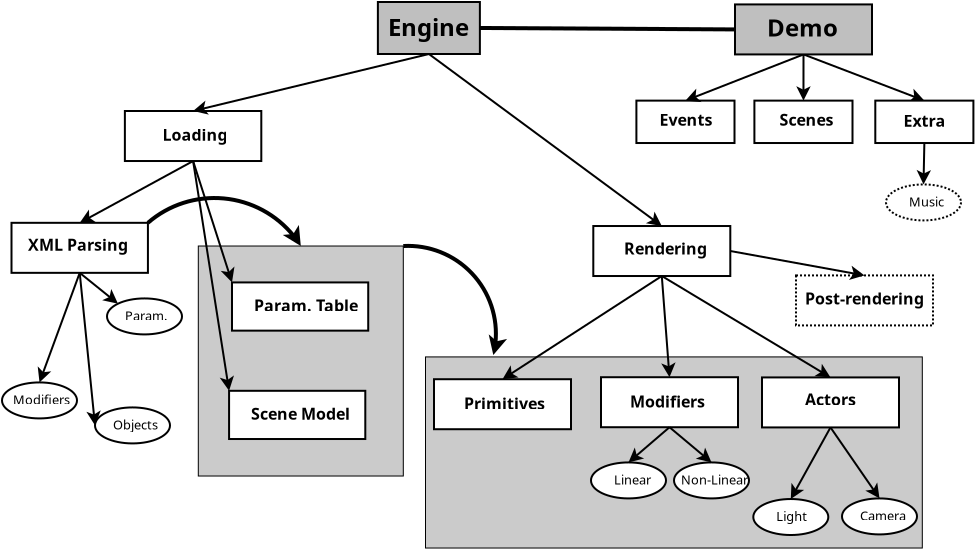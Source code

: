 <?xml version="1.0" encoding="UTF-8"?>
<dia:diagram xmlns:dia="http://www.lysator.liu.se/~alla/dia/">
  <dia:layer name="Background" visible="true">
    <dia:object type="Standard - Box" version="0" id="O0">
      <dia:attribute name="obj_pos">
        <dia:point val="15.331,23.346"/>
      </dia:attribute>
      <dia:attribute name="obj_bb">
        <dia:rectangle val="15.306,23.321;40.196,32.926"/>
      </dia:attribute>
      <dia:attribute name="elem_corner">
        <dia:point val="15.331,23.346"/>
      </dia:attribute>
      <dia:attribute name="elem_width">
        <dia:real val="24.84"/>
      </dia:attribute>
      <dia:attribute name="elem_height">
        <dia:real val="9.555"/>
      </dia:attribute>
      <dia:attribute name="border_width">
        <dia:real val="0.05"/>
      </dia:attribute>
      <dia:attribute name="inner_color">
        <dia:color val="#cbcbcb"/>
      </dia:attribute>
      <dia:attribute name="show_background">
        <dia:boolean val="true"/>
      </dia:attribute>
    </dia:object>
    <dia:object type="Standard - Box" version="0" id="O1">
      <dia:attribute name="obj_pos">
        <dia:point val="3.971,17.801"/>
      </dia:attribute>
      <dia:attribute name="obj_bb">
        <dia:rectangle val="3.946,17.776;14.246,29.326"/>
      </dia:attribute>
      <dia:attribute name="elem_corner">
        <dia:point val="3.971,17.801"/>
      </dia:attribute>
      <dia:attribute name="elem_width">
        <dia:real val="10.25"/>
      </dia:attribute>
      <dia:attribute name="elem_height">
        <dia:real val="11.5"/>
      </dia:attribute>
      <dia:attribute name="border_width">
        <dia:real val="0.05"/>
      </dia:attribute>
      <dia:attribute name="inner_color">
        <dia:color val="#cbcbcb"/>
      </dia:attribute>
      <dia:attribute name="show_background">
        <dia:boolean val="true"/>
      </dia:attribute>
    </dia:object>
    <dia:group>
      <dia:object type="Standard - Box" version="0" id="O2">
        <dia:attribute name="obj_pos">
          <dia:point val="-5.369,16.641"/>
        </dia:attribute>
        <dia:attribute name="obj_bb">
          <dia:rectangle val="-5.419,16.591;1.502,19.192"/>
        </dia:attribute>
        <dia:attribute name="elem_corner">
          <dia:point val="-5.369,16.641"/>
        </dia:attribute>
        <dia:attribute name="elem_width">
          <dia:real val="6.821"/>
        </dia:attribute>
        <dia:attribute name="elem_height">
          <dia:real val="2.501"/>
        </dia:attribute>
        <dia:attribute name="show_background">
          <dia:boolean val="true"/>
        </dia:attribute>
      </dia:object>
      <dia:object type="Standard - Text" version="0" id="O3">
        <dia:attribute name="obj_pos">
          <dia:point val="-4.54,18.04"/>
        </dia:attribute>
        <dia:attribute name="obj_bb">
          <dia:rectangle val="-4.54,17.34;0.61,18.54"/>
        </dia:attribute>
        <dia:attribute name="text">
          <dia:composite type="text">
            <dia:attribute name="string">
              <dia:string>#XML Parsing#</dia:string>
            </dia:attribute>
            <dia:attribute name="font">
              <dia:font family="sans" style="80" name="Helvetica"/>
            </dia:attribute>
            <dia:attribute name="height">
              <dia:real val="1"/>
            </dia:attribute>
            <dia:attribute name="pos">
              <dia:point val="-4.54,18.04"/>
            </dia:attribute>
            <dia:attribute name="color">
              <dia:color val="#000000"/>
            </dia:attribute>
            <dia:attribute name="alignment">
              <dia:enum val="0"/>
            </dia:attribute>
          </dia:composite>
        </dia:attribute>
      </dia:object>
    </dia:group>
    <dia:group>
      <dia:object type="Standard - Box" version="0" id="O4">
        <dia:attribute name="obj_pos">
          <dia:point val="0.3,11.05"/>
        </dia:attribute>
        <dia:attribute name="obj_bb">
          <dia:rectangle val="0.25,11;7.171,13.601"/>
        </dia:attribute>
        <dia:attribute name="elem_corner">
          <dia:point val="0.3,11.05"/>
        </dia:attribute>
        <dia:attribute name="elem_width">
          <dia:real val="6.821"/>
        </dia:attribute>
        <dia:attribute name="elem_height">
          <dia:real val="2.501"/>
        </dia:attribute>
        <dia:attribute name="show_background">
          <dia:boolean val="true"/>
        </dia:attribute>
      </dia:object>
      <dia:object type="Standard - Text" version="0" id="O5">
        <dia:attribute name="obj_pos">
          <dia:point val="2.181,12.541"/>
        </dia:attribute>
        <dia:attribute name="obj_bb">
          <dia:rectangle val="2.181,11.841;5.381,13.041"/>
        </dia:attribute>
        <dia:attribute name="text">
          <dia:composite type="text">
            <dia:attribute name="string">
              <dia:string>#Loading#</dia:string>
            </dia:attribute>
            <dia:attribute name="font">
              <dia:font family="sans" style="80" name="Helvetica"/>
            </dia:attribute>
            <dia:attribute name="height">
              <dia:real val="1"/>
            </dia:attribute>
            <dia:attribute name="pos">
              <dia:point val="2.181,12.541"/>
            </dia:attribute>
            <dia:attribute name="color">
              <dia:color val="#000000"/>
            </dia:attribute>
            <dia:attribute name="alignment">
              <dia:enum val="0"/>
            </dia:attribute>
          </dia:composite>
        </dia:attribute>
      </dia:object>
    </dia:group>
    <dia:group>
      <dia:object type="Standard - Box" version="0" id="O6">
        <dia:attribute name="obj_pos">
          <dia:point val="5.51,25.04"/>
        </dia:attribute>
        <dia:attribute name="obj_bb">
          <dia:rectangle val="5.46,24.99;12.371,27.501"/>
        </dia:attribute>
        <dia:attribute name="elem_corner">
          <dia:point val="5.51,25.04"/>
        </dia:attribute>
        <dia:attribute name="elem_width">
          <dia:real val="6.811"/>
        </dia:attribute>
        <dia:attribute name="elem_height">
          <dia:real val="2.411"/>
        </dia:attribute>
        <dia:attribute name="show_background">
          <dia:boolean val="true"/>
        </dia:attribute>
      </dia:object>
      <dia:object type="Standard - Text" version="0" id="O7">
        <dia:attribute name="obj_pos">
          <dia:point val="6.61,26.49"/>
        </dia:attribute>
        <dia:attribute name="obj_bb">
          <dia:rectangle val="6.61,25.79;11.76,26.99"/>
        </dia:attribute>
        <dia:attribute name="text">
          <dia:composite type="text">
            <dia:attribute name="string">
              <dia:string>#Scene Model#</dia:string>
            </dia:attribute>
            <dia:attribute name="font">
              <dia:font family="sans" style="80" name="Helvetica"/>
            </dia:attribute>
            <dia:attribute name="height">
              <dia:real val="1"/>
            </dia:attribute>
            <dia:attribute name="pos">
              <dia:point val="6.61,26.49"/>
            </dia:attribute>
            <dia:attribute name="color">
              <dia:color val="#000000"/>
            </dia:attribute>
            <dia:attribute name="alignment">
              <dia:enum val="0"/>
            </dia:attribute>
          </dia:composite>
        </dia:attribute>
      </dia:object>
    </dia:group>
    <dia:object type="Standard - Line" version="0" id="O8">
      <dia:attribute name="obj_pos">
        <dia:point val="3.711,13.551"/>
      </dia:attribute>
      <dia:attribute name="obj_bb">
        <dia:rectangle val="-2.241,13.483;3.778,17.104"/>
      </dia:attribute>
      <dia:attribute name="conn_endpoints">
        <dia:point val="3.711,13.551"/>
        <dia:point val="-1.958,16.641"/>
      </dia:attribute>
      <dia:attribute name="numcp">
        <dia:int val="1"/>
      </dia:attribute>
      <dia:attribute name="end_arrow">
        <dia:enum val="22"/>
      </dia:attribute>
      <dia:attribute name="end_arrow_length">
        <dia:real val="0.5"/>
      </dia:attribute>
      <dia:attribute name="end_arrow_width">
        <dia:real val="0.5"/>
      </dia:attribute>
      <dia:connections>
        <dia:connection handle="0" to="O4" connection="6"/>
        <dia:connection handle="1" to="O2" connection="1"/>
      </dia:connections>
    </dia:object>
    <dia:object type="Standard - Line" version="0" id="O9">
      <dia:attribute name="obj_pos">
        <dia:point val="3.711,13.551"/>
      </dia:attribute>
      <dia:attribute name="obj_bb">
        <dia:rectangle val="3.653,13.494;6.012,25.167"/>
      </dia:attribute>
      <dia:attribute name="conn_endpoints">
        <dia:point val="3.711,13.551"/>
        <dia:point val="5.51,25.04"/>
      </dia:attribute>
      <dia:attribute name="numcp">
        <dia:int val="1"/>
      </dia:attribute>
      <dia:attribute name="end_arrow">
        <dia:enum val="22"/>
      </dia:attribute>
      <dia:attribute name="end_arrow_length">
        <dia:real val="0.5"/>
      </dia:attribute>
      <dia:attribute name="end_arrow_width">
        <dia:real val="0.5"/>
      </dia:attribute>
      <dia:connections>
        <dia:connection handle="0" to="O4" connection="6"/>
        <dia:connection handle="1" to="O6" connection="0"/>
      </dia:connections>
    </dia:object>
    <dia:group>
      <dia:object type="Standard - Box" version="0" id="O10">
        <dia:attribute name="obj_pos">
          <dia:point val="5.656,19.621"/>
        </dia:attribute>
        <dia:attribute name="obj_bb">
          <dia:rectangle val="5.606,19.571;12.518,22.082"/>
        </dia:attribute>
        <dia:attribute name="elem_corner">
          <dia:point val="5.656,19.621"/>
        </dia:attribute>
        <dia:attribute name="elem_width">
          <dia:real val="6.811"/>
        </dia:attribute>
        <dia:attribute name="elem_height">
          <dia:real val="2.411"/>
        </dia:attribute>
        <dia:attribute name="show_background">
          <dia:boolean val="true"/>
        </dia:attribute>
      </dia:object>
      <dia:object type="Standard - Text" version="0" id="O11">
        <dia:attribute name="obj_pos">
          <dia:point val="6.756,21.071"/>
        </dia:attribute>
        <dia:attribute name="obj_bb">
          <dia:rectangle val="6.756,20.371;12.106,21.571"/>
        </dia:attribute>
        <dia:attribute name="text">
          <dia:composite type="text">
            <dia:attribute name="string">
              <dia:string>#Param. Table#</dia:string>
            </dia:attribute>
            <dia:attribute name="font">
              <dia:font family="sans" style="80" name="Helvetica"/>
            </dia:attribute>
            <dia:attribute name="height">
              <dia:real val="1"/>
            </dia:attribute>
            <dia:attribute name="pos">
              <dia:point val="6.756,21.071"/>
            </dia:attribute>
            <dia:attribute name="color">
              <dia:color val="#000000"/>
            </dia:attribute>
            <dia:attribute name="alignment">
              <dia:enum val="0"/>
            </dia:attribute>
          </dia:composite>
        </dia:attribute>
      </dia:object>
    </dia:group>
    <dia:group>
      <dia:object type="Standard - Box" version="0" id="O12">
        <dia:attribute name="obj_pos">
          <dia:point val="24.106,24.361"/>
        </dia:attribute>
        <dia:attribute name="obj_bb">
          <dia:rectangle val="24.056,24.311;31.006,26.911"/>
        </dia:attribute>
        <dia:attribute name="elem_corner">
          <dia:point val="24.106,24.361"/>
        </dia:attribute>
        <dia:attribute name="elem_width">
          <dia:real val="6.85"/>
        </dia:attribute>
        <dia:attribute name="elem_height">
          <dia:real val="2.5"/>
        </dia:attribute>
        <dia:attribute name="show_background">
          <dia:boolean val="true"/>
        </dia:attribute>
      </dia:object>
      <dia:object type="Standard - Text" version="0" id="O13">
        <dia:attribute name="obj_pos">
          <dia:point val="25.556,25.871"/>
        </dia:attribute>
        <dia:attribute name="obj_bb">
          <dia:rectangle val="25.556,25.171;29.306,26.371"/>
        </dia:attribute>
        <dia:attribute name="text">
          <dia:composite type="text">
            <dia:attribute name="string">
              <dia:string>#Modifiers#</dia:string>
            </dia:attribute>
            <dia:attribute name="font">
              <dia:font family="sans" style="80" name="Helvetica"/>
            </dia:attribute>
            <dia:attribute name="height">
              <dia:real val="1"/>
            </dia:attribute>
            <dia:attribute name="pos">
              <dia:point val="25.556,25.871"/>
            </dia:attribute>
            <dia:attribute name="color">
              <dia:color val="#000000"/>
            </dia:attribute>
            <dia:attribute name="alignment">
              <dia:enum val="0"/>
            </dia:attribute>
          </dia:composite>
        </dia:attribute>
      </dia:object>
    </dia:group>
    <dia:group>
      <dia:object type="Standard - Box" version="0" id="O14">
        <dia:attribute name="obj_pos">
          <dia:point val="15.756,24.461"/>
        </dia:attribute>
        <dia:attribute name="obj_bb">
          <dia:rectangle val="15.706,24.411;22.656,27.011"/>
        </dia:attribute>
        <dia:attribute name="elem_corner">
          <dia:point val="15.756,24.461"/>
        </dia:attribute>
        <dia:attribute name="elem_width">
          <dia:real val="6.85"/>
        </dia:attribute>
        <dia:attribute name="elem_height">
          <dia:real val="2.5"/>
        </dia:attribute>
        <dia:attribute name="show_background">
          <dia:boolean val="true"/>
        </dia:attribute>
      </dia:object>
      <dia:object type="Standard - Text" version="0" id="O15">
        <dia:attribute name="obj_pos">
          <dia:point val="17.256,25.971"/>
        </dia:attribute>
        <dia:attribute name="obj_bb">
          <dia:rectangle val="17.256,25.271;21.306,26.471"/>
        </dia:attribute>
        <dia:attribute name="text">
          <dia:composite type="text">
            <dia:attribute name="string">
              <dia:string>#Primitives#</dia:string>
            </dia:attribute>
            <dia:attribute name="font">
              <dia:font family="sans" style="80" name="Helvetica"/>
            </dia:attribute>
            <dia:attribute name="height">
              <dia:real val="1"/>
            </dia:attribute>
            <dia:attribute name="pos">
              <dia:point val="17.256,25.971"/>
            </dia:attribute>
            <dia:attribute name="color">
              <dia:color val="#000000"/>
            </dia:attribute>
            <dia:attribute name="alignment">
              <dia:enum val="0"/>
            </dia:attribute>
          </dia:composite>
        </dia:attribute>
      </dia:object>
    </dia:group>
    <dia:group>
      <dia:object type="Standard - Box" version="0" id="O16">
        <dia:attribute name="obj_pos">
          <dia:point val="23.721,16.801"/>
        </dia:attribute>
        <dia:attribute name="obj_bb">
          <dia:rectangle val="23.671,16.751;30.621,19.351"/>
        </dia:attribute>
        <dia:attribute name="elem_corner">
          <dia:point val="23.721,16.801"/>
        </dia:attribute>
        <dia:attribute name="elem_width">
          <dia:real val="6.85"/>
        </dia:attribute>
        <dia:attribute name="elem_height">
          <dia:real val="2.5"/>
        </dia:attribute>
        <dia:attribute name="show_background">
          <dia:boolean val="true"/>
        </dia:attribute>
      </dia:object>
      <dia:object type="Standard - Text" version="0" id="O17">
        <dia:attribute name="obj_pos">
          <dia:point val="25.256,18.221"/>
        </dia:attribute>
        <dia:attribute name="obj_bb">
          <dia:rectangle val="25.256,17.521;29.356,18.721"/>
        </dia:attribute>
        <dia:attribute name="text">
          <dia:composite type="text">
            <dia:attribute name="string">
              <dia:string>#Rendering#</dia:string>
            </dia:attribute>
            <dia:attribute name="font">
              <dia:font family="sans" style="80" name="Helvetica"/>
            </dia:attribute>
            <dia:attribute name="height">
              <dia:real val="1"/>
            </dia:attribute>
            <dia:attribute name="pos">
              <dia:point val="25.256,18.221"/>
            </dia:attribute>
            <dia:attribute name="color">
              <dia:color val="#000000"/>
            </dia:attribute>
            <dia:attribute name="alignment">
              <dia:enum val="0"/>
            </dia:attribute>
          </dia:composite>
        </dia:attribute>
      </dia:object>
    </dia:group>
    <dia:group>
      <dia:object type="Standard - Box" version="0" id="O18">
        <dia:attribute name="obj_pos">
          <dia:point val="32.156,24.371"/>
        </dia:attribute>
        <dia:attribute name="obj_bb">
          <dia:rectangle val="32.106,24.321;39.056,26.921"/>
        </dia:attribute>
        <dia:attribute name="elem_corner">
          <dia:point val="32.156,24.371"/>
        </dia:attribute>
        <dia:attribute name="elem_width">
          <dia:real val="6.85"/>
        </dia:attribute>
        <dia:attribute name="elem_height">
          <dia:real val="2.5"/>
        </dia:attribute>
        <dia:attribute name="show_background">
          <dia:boolean val="true"/>
        </dia:attribute>
      </dia:object>
      <dia:object type="Standard - Text" version="0" id="O19">
        <dia:attribute name="obj_pos">
          <dia:point val="34.306,25.771"/>
        </dia:attribute>
        <dia:attribute name="obj_bb">
          <dia:rectangle val="34.306,25.071;36.956,26.271"/>
        </dia:attribute>
        <dia:attribute name="text">
          <dia:composite type="text">
            <dia:attribute name="string">
              <dia:string>#Actors#</dia:string>
            </dia:attribute>
            <dia:attribute name="font">
              <dia:font family="sans" style="80" name="Helvetica"/>
            </dia:attribute>
            <dia:attribute name="height">
              <dia:real val="1"/>
            </dia:attribute>
            <dia:attribute name="pos">
              <dia:point val="34.306,25.771"/>
            </dia:attribute>
            <dia:attribute name="color">
              <dia:color val="#000000"/>
            </dia:attribute>
            <dia:attribute name="alignment">
              <dia:enum val="0"/>
            </dia:attribute>
          </dia:composite>
        </dia:attribute>
      </dia:object>
    </dia:group>
    <dia:group>
      <dia:object type="Standard - Ellipse" version="0" id="O20">
        <dia:attribute name="obj_pos">
          <dia:point val="36.156,30.421"/>
        </dia:attribute>
        <dia:attribute name="obj_bb">
          <dia:rectangle val="36.106,30.371;39.956,32.271"/>
        </dia:attribute>
        <dia:attribute name="elem_corner">
          <dia:point val="36.156,30.421"/>
        </dia:attribute>
        <dia:attribute name="elem_width">
          <dia:real val="3.75"/>
        </dia:attribute>
        <dia:attribute name="elem_height">
          <dia:real val="1.8"/>
        </dia:attribute>
      </dia:object>
      <dia:object type="Standard - Text" version="0" id="O21">
        <dia:attribute name="obj_pos">
          <dia:point val="37.056,31.521"/>
        </dia:attribute>
        <dia:attribute name="obj_bb">
          <dia:rectangle val="37.056,30.921;39.456,31.871"/>
        </dia:attribute>
        <dia:attribute name="text">
          <dia:composite type="text">
            <dia:attribute name="string">
              <dia:string>#Camera#</dia:string>
            </dia:attribute>
            <dia:attribute name="font">
              <dia:font family="sans" style="0" name="Helvetica"/>
            </dia:attribute>
            <dia:attribute name="height">
              <dia:real val="0.8"/>
            </dia:attribute>
            <dia:attribute name="pos">
              <dia:point val="37.056,31.521"/>
            </dia:attribute>
            <dia:attribute name="color">
              <dia:color val="#000000"/>
            </dia:attribute>
            <dia:attribute name="alignment">
              <dia:enum val="0"/>
            </dia:attribute>
          </dia:composite>
        </dia:attribute>
      </dia:object>
    </dia:group>
    <dia:group>
      <dia:object type="Standard - Ellipse" version="0" id="O22">
        <dia:attribute name="obj_pos">
          <dia:point val="31.721,30.451"/>
        </dia:attribute>
        <dia:attribute name="obj_bb">
          <dia:rectangle val="31.671,30.401;35.521,32.301"/>
        </dia:attribute>
        <dia:attribute name="elem_corner">
          <dia:point val="31.721,30.451"/>
        </dia:attribute>
        <dia:attribute name="elem_width">
          <dia:real val="3.75"/>
        </dia:attribute>
        <dia:attribute name="elem_height">
          <dia:real val="1.8"/>
        </dia:attribute>
      </dia:object>
      <dia:object type="Standard - Text" version="0" id="O23">
        <dia:attribute name="obj_pos">
          <dia:point val="32.871,31.551"/>
        </dia:attribute>
        <dia:attribute name="obj_bb">
          <dia:rectangle val="32.871,30.951;34.371,31.901"/>
        </dia:attribute>
        <dia:attribute name="text">
          <dia:composite type="text">
            <dia:attribute name="string">
              <dia:string>#Light#</dia:string>
            </dia:attribute>
            <dia:attribute name="font">
              <dia:font family="sans" style="0" name="Helvetica"/>
            </dia:attribute>
            <dia:attribute name="height">
              <dia:real val="0.8"/>
            </dia:attribute>
            <dia:attribute name="pos">
              <dia:point val="32.871,31.551"/>
            </dia:attribute>
            <dia:attribute name="color">
              <dia:color val="#000000"/>
            </dia:attribute>
            <dia:attribute name="alignment">
              <dia:enum val="0"/>
            </dia:attribute>
          </dia:composite>
        </dia:attribute>
      </dia:object>
    </dia:group>
    <dia:group>
      <dia:object type="Standard - Box" version="0" id="O24">
        <dia:attribute name="obj_pos">
          <dia:point val="33.856,19.271"/>
        </dia:attribute>
        <dia:attribute name="obj_bb">
          <dia:rectangle val="33.806,19.221;40.756,21.821"/>
        </dia:attribute>
        <dia:attribute name="elem_corner">
          <dia:point val="33.856,19.271"/>
        </dia:attribute>
        <dia:attribute name="elem_width">
          <dia:real val="6.85"/>
        </dia:attribute>
        <dia:attribute name="elem_height">
          <dia:real val="2.5"/>
        </dia:attribute>
        <dia:attribute name="show_background">
          <dia:boolean val="true"/>
        </dia:attribute>
        <dia:attribute name="line_style">
          <dia:enum val="4"/>
        </dia:attribute>
      </dia:object>
      <dia:object type="Standard - Text" version="0" id="O25">
        <dia:attribute name="obj_pos">
          <dia:point val="34.306,20.721"/>
        </dia:attribute>
        <dia:attribute name="obj_bb">
          <dia:rectangle val="34.306,20.021;40.356,21.221"/>
        </dia:attribute>
        <dia:attribute name="text">
          <dia:composite type="text">
            <dia:attribute name="string">
              <dia:string>#Post-rendering#</dia:string>
            </dia:attribute>
            <dia:attribute name="font">
              <dia:font family="sans" style="80" name="Helvetica"/>
            </dia:attribute>
            <dia:attribute name="height">
              <dia:real val="1"/>
            </dia:attribute>
            <dia:attribute name="pos">
              <dia:point val="34.306,20.721"/>
            </dia:attribute>
            <dia:attribute name="color">
              <dia:color val="#000000"/>
            </dia:attribute>
            <dia:attribute name="alignment">
              <dia:enum val="0"/>
            </dia:attribute>
          </dia:composite>
        </dia:attribute>
      </dia:object>
    </dia:group>
    <dia:group>
      <dia:object type="Standard - Ellipse" version="0" id="O26">
        <dia:attribute name="obj_pos">
          <dia:point val="23.606,28.621"/>
        </dia:attribute>
        <dia:attribute name="obj_bb">
          <dia:rectangle val="23.556,28.571;27.406,30.471"/>
        </dia:attribute>
        <dia:attribute name="elem_corner">
          <dia:point val="23.606,28.621"/>
        </dia:attribute>
        <dia:attribute name="elem_width">
          <dia:real val="3.75"/>
        </dia:attribute>
        <dia:attribute name="elem_height">
          <dia:real val="1.8"/>
        </dia:attribute>
      </dia:object>
      <dia:object type="Standard - Text" version="0" id="O27">
        <dia:attribute name="obj_pos">
          <dia:point val="24.756,29.721"/>
        </dia:attribute>
        <dia:attribute name="obj_bb">
          <dia:rectangle val="24.756,29.121;26.656,30.071"/>
        </dia:attribute>
        <dia:attribute name="text">
          <dia:composite type="text">
            <dia:attribute name="string">
              <dia:string>#Linear#</dia:string>
            </dia:attribute>
            <dia:attribute name="font">
              <dia:font family="sans" style="0" name="Helvetica"/>
            </dia:attribute>
            <dia:attribute name="height">
              <dia:real val="0.8"/>
            </dia:attribute>
            <dia:attribute name="pos">
              <dia:point val="24.756,29.721"/>
            </dia:attribute>
            <dia:attribute name="color">
              <dia:color val="#000000"/>
            </dia:attribute>
            <dia:attribute name="alignment">
              <dia:enum val="0"/>
            </dia:attribute>
          </dia:composite>
        </dia:attribute>
      </dia:object>
    </dia:group>
    <dia:group>
      <dia:object type="Standard - Ellipse" version="0" id="O28">
        <dia:attribute name="obj_pos">
          <dia:point val="27.756,28.621"/>
        </dia:attribute>
        <dia:attribute name="obj_bb">
          <dia:rectangle val="27.706,28.571;31.556,30.471"/>
        </dia:attribute>
        <dia:attribute name="elem_corner">
          <dia:point val="27.756,28.621"/>
        </dia:attribute>
        <dia:attribute name="elem_width">
          <dia:real val="3.75"/>
        </dia:attribute>
        <dia:attribute name="elem_height">
          <dia:real val="1.8"/>
        </dia:attribute>
      </dia:object>
      <dia:object type="Standard - Text" version="0" id="O29">
        <dia:attribute name="obj_pos">
          <dia:point val="28.106,29.721"/>
        </dia:attribute>
        <dia:attribute name="obj_bb">
          <dia:rectangle val="28.106,29.121;31.456,30.071"/>
        </dia:attribute>
        <dia:attribute name="text">
          <dia:composite type="text">
            <dia:attribute name="string">
              <dia:string>#Non-Linear#</dia:string>
            </dia:attribute>
            <dia:attribute name="font">
              <dia:font family="sans" style="0" name="Helvetica"/>
            </dia:attribute>
            <dia:attribute name="height">
              <dia:real val="0.8"/>
            </dia:attribute>
            <dia:attribute name="pos">
              <dia:point val="28.106,29.721"/>
            </dia:attribute>
            <dia:attribute name="color">
              <dia:color val="#000000"/>
            </dia:attribute>
            <dia:attribute name="alignment">
              <dia:enum val="0"/>
            </dia:attribute>
          </dia:composite>
        </dia:attribute>
      </dia:object>
    </dia:group>
    <dia:object type="Standard - Line" version="0" id="O30">
      <dia:attribute name="obj_pos">
        <dia:point val="27.531,26.861"/>
      </dia:attribute>
      <dia:attribute name="obj_bb">
        <dia:rectangle val="25.118,26.791;27.602,29.033"/>
      </dia:attribute>
      <dia:attribute name="conn_endpoints">
        <dia:point val="27.531,26.861"/>
        <dia:point val="25.481,28.621"/>
      </dia:attribute>
      <dia:attribute name="numcp">
        <dia:int val="1"/>
      </dia:attribute>
      <dia:attribute name="end_arrow">
        <dia:enum val="22"/>
      </dia:attribute>
      <dia:attribute name="end_arrow_length">
        <dia:real val="0.5"/>
      </dia:attribute>
      <dia:attribute name="end_arrow_width">
        <dia:real val="0.5"/>
      </dia:attribute>
      <dia:connections>
        <dia:connection handle="0" to="O12" connection="6"/>
        <dia:connection handle="1" to="O26" connection="1"/>
      </dia:connections>
    </dia:object>
    <dia:object type="Standard - Line" version="0" id="O31">
      <dia:attribute name="obj_pos">
        <dia:point val="27.531,26.861"/>
      </dia:attribute>
      <dia:attribute name="obj_bb">
        <dia:rectangle val="27.461,26.791;29.991,29.037"/>
      </dia:attribute>
      <dia:attribute name="conn_endpoints">
        <dia:point val="27.531,26.861"/>
        <dia:point val="29.631,28.621"/>
      </dia:attribute>
      <dia:attribute name="numcp">
        <dia:int val="1"/>
      </dia:attribute>
      <dia:attribute name="end_arrow">
        <dia:enum val="22"/>
      </dia:attribute>
      <dia:attribute name="end_arrow_length">
        <dia:real val="0.5"/>
      </dia:attribute>
      <dia:attribute name="end_arrow_width">
        <dia:real val="0.5"/>
      </dia:attribute>
      <dia:connections>
        <dia:connection handle="0" to="O12" connection="6"/>
        <dia:connection handle="1" to="O28" connection="1"/>
      </dia:connections>
    </dia:object>
    <dia:object type="Standard - Line" version="0" id="O32">
      <dia:attribute name="obj_pos">
        <dia:point val="27.146,19.301"/>
      </dia:attribute>
      <dia:attribute name="obj_bb">
        <dia:rectangle val="27.029,19.248;28.034,24.449"/>
      </dia:attribute>
      <dia:attribute name="conn_endpoints">
        <dia:point val="27.146,19.301"/>
        <dia:point val="27.531,24.361"/>
      </dia:attribute>
      <dia:attribute name="numcp">
        <dia:int val="1"/>
      </dia:attribute>
      <dia:attribute name="end_arrow">
        <dia:enum val="22"/>
      </dia:attribute>
      <dia:attribute name="end_arrow_length">
        <dia:real val="0.5"/>
      </dia:attribute>
      <dia:attribute name="end_arrow_width">
        <dia:real val="0.5"/>
      </dia:attribute>
      <dia:connections>
        <dia:connection handle="0" to="O16" connection="6"/>
        <dia:connection handle="1" to="O12" connection="1"/>
      </dia:connections>
    </dia:object>
    <dia:object type="Standard - Line" version="0" id="O33">
      <dia:attribute name="obj_pos">
        <dia:point val="30.571,18.051"/>
      </dia:attribute>
      <dia:attribute name="obj_bb">
        <dia:rectangle val="30.513,17.993;37.42,19.772"/>
      </dia:attribute>
      <dia:attribute name="conn_endpoints">
        <dia:point val="30.571,18.051"/>
        <dia:point val="37.281,19.271"/>
      </dia:attribute>
      <dia:attribute name="numcp">
        <dia:int val="1"/>
      </dia:attribute>
      <dia:attribute name="end_arrow">
        <dia:enum val="22"/>
      </dia:attribute>
      <dia:attribute name="end_arrow_length">
        <dia:real val="0.5"/>
      </dia:attribute>
      <dia:attribute name="end_arrow_width">
        <dia:real val="0.5"/>
      </dia:attribute>
      <dia:connections>
        <dia:connection handle="0" to="O16" connection="4"/>
        <dia:connection handle="1" to="O24" connection="1"/>
      </dia:connections>
    </dia:object>
    <dia:object type="Standard - Line" version="0" id="O34">
      <dia:attribute name="obj_pos">
        <dia:point val="27.146,19.301"/>
      </dia:attribute>
      <dia:attribute name="obj_bb">
        <dia:rectangle val="27.078,19.233;35.882,24.826"/>
      </dia:attribute>
      <dia:attribute name="conn_endpoints">
        <dia:point val="27.146,19.301"/>
        <dia:point val="35.581,24.371"/>
      </dia:attribute>
      <dia:attribute name="numcp">
        <dia:int val="1"/>
      </dia:attribute>
      <dia:attribute name="end_arrow">
        <dia:enum val="22"/>
      </dia:attribute>
      <dia:attribute name="end_arrow_length">
        <dia:real val="0.5"/>
      </dia:attribute>
      <dia:attribute name="end_arrow_width">
        <dia:real val="0.5"/>
      </dia:attribute>
      <dia:connections>
        <dia:connection handle="0" to="O16" connection="6"/>
        <dia:connection handle="1" to="O18" connection="1"/>
      </dia:connections>
    </dia:object>
    <dia:object type="Standard - Line" version="0" id="O35">
      <dia:attribute name="obj_pos">
        <dia:point val="27.146,19.301"/>
      </dia:attribute>
      <dia:attribute name="obj_bb">
        <dia:rectangle val="18.867,19.232;27.215,24.908"/>
      </dia:attribute>
      <dia:attribute name="conn_endpoints">
        <dia:point val="27.146,19.301"/>
        <dia:point val="19.181,24.461"/>
      </dia:attribute>
      <dia:attribute name="numcp">
        <dia:int val="1"/>
      </dia:attribute>
      <dia:attribute name="end_arrow">
        <dia:enum val="22"/>
      </dia:attribute>
      <dia:attribute name="end_arrow_length">
        <dia:real val="0.5"/>
      </dia:attribute>
      <dia:attribute name="end_arrow_width">
        <dia:real val="0.5"/>
      </dia:attribute>
      <dia:connections>
        <dia:connection handle="0" to="O16" connection="6"/>
        <dia:connection handle="1" to="O14" connection="1"/>
      </dia:connections>
    </dia:object>
    <dia:object type="Standard - Line" version="0" id="O36">
      <dia:attribute name="obj_pos">
        <dia:point val="3.711,13.551"/>
      </dia:attribute>
      <dia:attribute name="obj_bb">
        <dia:rectangle val="3.648,13.488;6.148,19.822"/>
      </dia:attribute>
      <dia:attribute name="conn_endpoints">
        <dia:point val="3.711,13.551"/>
        <dia:point val="5.656,19.621"/>
      </dia:attribute>
      <dia:attribute name="numcp">
        <dia:int val="1"/>
      </dia:attribute>
      <dia:attribute name="end_arrow">
        <dia:enum val="22"/>
      </dia:attribute>
      <dia:attribute name="end_arrow_length">
        <dia:real val="0.5"/>
      </dia:attribute>
      <dia:attribute name="end_arrow_width">
        <dia:real val="0.5"/>
      </dia:attribute>
      <dia:connections>
        <dia:connection handle="0" to="O4" connection="6"/>
        <dia:connection handle="1" to="O10" connection="0"/>
      </dia:connections>
    </dia:object>
    <dia:object type="Standard - Line" version="0" id="O37">
      <dia:attribute name="obj_pos">
        <dia:point val="15.5,8.2"/>
      </dia:attribute>
      <dia:attribute name="obj_bb">
        <dia:rectangle val="3.545,8.14;15.56,11.548"/>
      </dia:attribute>
      <dia:attribute name="conn_endpoints">
        <dia:point val="15.5,8.2"/>
        <dia:point val="3.711,11.05"/>
      </dia:attribute>
      <dia:attribute name="numcp">
        <dia:int val="1"/>
      </dia:attribute>
      <dia:attribute name="end_arrow">
        <dia:enum val="22"/>
      </dia:attribute>
      <dia:attribute name="end_arrow_length">
        <dia:real val="0.5"/>
      </dia:attribute>
      <dia:attribute name="end_arrow_width">
        <dia:real val="0.5"/>
      </dia:attribute>
      <dia:connections>
        <dia:connection handle="0" to="O67" connection="6"/>
        <dia:connection handle="1" to="O4" connection="1"/>
      </dia:connections>
    </dia:object>
    <dia:object type="Standard - Line" version="0" id="O38">
      <dia:attribute name="obj_pos">
        <dia:point val="15.5,8.2"/>
      </dia:attribute>
      <dia:attribute name="obj_bb">
        <dia:rectangle val="15.43,8.13;27.483,17.233"/>
      </dia:attribute>
      <dia:attribute name="conn_endpoints">
        <dia:point val="15.5,8.2"/>
        <dia:point val="27.146,16.801"/>
      </dia:attribute>
      <dia:attribute name="numcp">
        <dia:int val="1"/>
      </dia:attribute>
      <dia:attribute name="end_arrow">
        <dia:enum val="22"/>
      </dia:attribute>
      <dia:attribute name="end_arrow_length">
        <dia:real val="0.5"/>
      </dia:attribute>
      <dia:attribute name="end_arrow_width">
        <dia:real val="0.5"/>
      </dia:attribute>
      <dia:connections>
        <dia:connection handle="0" to="O67" connection="6"/>
        <dia:connection handle="1" to="O16" connection="1"/>
      </dia:connections>
    </dia:object>
    <dia:object type="Standard - Line" version="0" id="O39">
      <dia:attribute name="obj_pos">
        <dia:point val="35.581,26.871"/>
      </dia:attribute>
      <dia:attribute name="obj_bb">
        <dia:rectangle val="33.135,26.803;35.649,30.737"/>
      </dia:attribute>
      <dia:attribute name="conn_endpoints">
        <dia:point val="35.581,26.871"/>
        <dia:point val="33.596,30.451"/>
      </dia:attribute>
      <dia:attribute name="numcp">
        <dia:int val="1"/>
      </dia:attribute>
      <dia:attribute name="end_arrow">
        <dia:enum val="22"/>
      </dia:attribute>
      <dia:attribute name="end_arrow_length">
        <dia:real val="0.5"/>
      </dia:attribute>
      <dia:attribute name="end_arrow_width">
        <dia:real val="0.5"/>
      </dia:attribute>
      <dia:connections>
        <dia:connection handle="0" to="O18" connection="6"/>
        <dia:connection handle="1" to="O22" connection="1"/>
      </dia:connections>
    </dia:object>
    <dia:object type="Standard - Line" version="0" id="O40">
      <dia:attribute name="obj_pos">
        <dia:point val="35.581,26.871"/>
      </dia:attribute>
      <dia:attribute name="obj_bb">
        <dia:rectangle val="35.512,26.802;38.471,30.746"/>
      </dia:attribute>
      <dia:attribute name="conn_endpoints">
        <dia:point val="35.581,26.871"/>
        <dia:point val="38.031,30.421"/>
      </dia:attribute>
      <dia:attribute name="numcp">
        <dia:int val="1"/>
      </dia:attribute>
      <dia:attribute name="end_arrow">
        <dia:enum val="22"/>
      </dia:attribute>
      <dia:attribute name="end_arrow_length">
        <dia:real val="0.5"/>
      </dia:attribute>
      <dia:attribute name="end_arrow_width">
        <dia:real val="0.5"/>
      </dia:attribute>
      <dia:connections>
        <dia:connection handle="0" to="O18" connection="6"/>
        <dia:connection handle="1" to="O20" connection="1"/>
      </dia:connections>
    </dia:object>
    <dia:group>
      <dia:object type="Standard - Ellipse" version="0" id="O41">
        <dia:attribute name="obj_pos">
          <dia:point val="-5.844,24.621"/>
        </dia:attribute>
        <dia:attribute name="obj_bb">
          <dia:rectangle val="-5.894,24.571;-2.044,26.471"/>
        </dia:attribute>
        <dia:attribute name="elem_corner">
          <dia:point val="-5.844,24.621"/>
        </dia:attribute>
        <dia:attribute name="elem_width">
          <dia:real val="3.75"/>
        </dia:attribute>
        <dia:attribute name="elem_height">
          <dia:real val="1.8"/>
        </dia:attribute>
      </dia:object>
      <dia:object type="Standard - Text" version="0" id="O42">
        <dia:attribute name="obj_pos">
          <dia:point val="-5.294,25.721"/>
        </dia:attribute>
        <dia:attribute name="obj_bb">
          <dia:rectangle val="-5.294,25.121;-2.494,26.071"/>
        </dia:attribute>
        <dia:attribute name="text">
          <dia:composite type="text">
            <dia:attribute name="string">
              <dia:string>#Modifiers#</dia:string>
            </dia:attribute>
            <dia:attribute name="font">
              <dia:font family="sans" style="0" name="Helvetica"/>
            </dia:attribute>
            <dia:attribute name="height">
              <dia:real val="0.8"/>
            </dia:attribute>
            <dia:attribute name="pos">
              <dia:point val="-5.294,25.721"/>
            </dia:attribute>
            <dia:attribute name="color">
              <dia:color val="#000000"/>
            </dia:attribute>
            <dia:attribute name="alignment">
              <dia:enum val="0"/>
            </dia:attribute>
          </dia:composite>
        </dia:attribute>
      </dia:object>
    </dia:group>
    <dia:group>
      <dia:object type="Standard - Ellipse" version="0" id="O43">
        <dia:attribute name="obj_pos">
          <dia:point val="-1.194,25.871"/>
        </dia:attribute>
        <dia:attribute name="obj_bb">
          <dia:rectangle val="-1.244,25.821;2.606,27.721"/>
        </dia:attribute>
        <dia:attribute name="elem_corner">
          <dia:point val="-1.194,25.871"/>
        </dia:attribute>
        <dia:attribute name="elem_width">
          <dia:real val="3.75"/>
        </dia:attribute>
        <dia:attribute name="elem_height">
          <dia:real val="1.8"/>
        </dia:attribute>
      </dia:object>
      <dia:object type="Standard - Text" version="0" id="O44">
        <dia:attribute name="obj_pos">
          <dia:point val="-0.294,26.971"/>
        </dia:attribute>
        <dia:attribute name="obj_bb">
          <dia:rectangle val="-0.294,26.371;2.056,27.321"/>
        </dia:attribute>
        <dia:attribute name="text">
          <dia:composite type="text">
            <dia:attribute name="string">
              <dia:string>#Objects#</dia:string>
            </dia:attribute>
            <dia:attribute name="font">
              <dia:font family="sans" style="0" name="Helvetica"/>
            </dia:attribute>
            <dia:attribute name="height">
              <dia:real val="0.8"/>
            </dia:attribute>
            <dia:attribute name="pos">
              <dia:point val="-0.294,26.971"/>
            </dia:attribute>
            <dia:attribute name="color">
              <dia:color val="#000000"/>
            </dia:attribute>
            <dia:attribute name="alignment">
              <dia:enum val="0"/>
            </dia:attribute>
          </dia:composite>
        </dia:attribute>
      </dia:object>
    </dia:group>
    <dia:group>
      <dia:object type="Standard - Ellipse" version="0" id="O45">
        <dia:attribute name="obj_pos">
          <dia:point val="-0.594,20.421"/>
        </dia:attribute>
        <dia:attribute name="obj_bb">
          <dia:rectangle val="-0.644,20.371;3.206,22.271"/>
        </dia:attribute>
        <dia:attribute name="elem_corner">
          <dia:point val="-0.594,20.421"/>
        </dia:attribute>
        <dia:attribute name="elem_width">
          <dia:real val="3.75"/>
        </dia:attribute>
        <dia:attribute name="elem_height">
          <dia:real val="1.8"/>
        </dia:attribute>
      </dia:object>
      <dia:object type="Standard - Text" version="0" id="O46">
        <dia:attribute name="obj_pos">
          <dia:point val="0.306,21.521"/>
        </dia:attribute>
        <dia:attribute name="obj_bb">
          <dia:rectangle val="0.306,20.921;2.456,21.871"/>
        </dia:attribute>
        <dia:attribute name="text">
          <dia:composite type="text">
            <dia:attribute name="string">
              <dia:string>#Param.#</dia:string>
            </dia:attribute>
            <dia:attribute name="font">
              <dia:font family="sans" style="0" name="Helvetica"/>
            </dia:attribute>
            <dia:attribute name="height">
              <dia:real val="0.8"/>
            </dia:attribute>
            <dia:attribute name="pos">
              <dia:point val="0.306,21.521"/>
            </dia:attribute>
            <dia:attribute name="color">
              <dia:color val="#000000"/>
            </dia:attribute>
            <dia:attribute name="alignment">
              <dia:enum val="0"/>
            </dia:attribute>
          </dia:composite>
        </dia:attribute>
      </dia:object>
    </dia:group>
    <dia:object type="Standard - Line" version="0" id="O47">
      <dia:attribute name="obj_pos">
        <dia:point val="-1.958,19.142"/>
      </dia:attribute>
      <dia:attribute name="obj_bb">
        <dia:rectangle val="-2.028,19.072;0.308,21.105"/>
      </dia:attribute>
      <dia:attribute name="conn_endpoints">
        <dia:point val="-1.958,19.142"/>
        <dia:point val="-0.045,20.685"/>
      </dia:attribute>
      <dia:attribute name="numcp">
        <dia:int val="1"/>
      </dia:attribute>
      <dia:attribute name="end_arrow">
        <dia:enum val="22"/>
      </dia:attribute>
      <dia:attribute name="end_arrow_length">
        <dia:real val="0.5"/>
      </dia:attribute>
      <dia:attribute name="end_arrow_width">
        <dia:real val="0.5"/>
      </dia:attribute>
      <dia:connections>
        <dia:connection handle="0" to="O2" connection="6"/>
        <dia:connection handle="1" to="O45" connection="0"/>
      </dia:connections>
    </dia:object>
    <dia:object type="Standard - Line" version="0" id="O48">
      <dia:attribute name="obj_pos">
        <dia:point val="-1.958,19.142"/>
      </dia:attribute>
      <dia:attribute name="obj_bb">
        <dia:rectangle val="-2.013,19.088;-0.691,26.871"/>
      </dia:attribute>
      <dia:attribute name="conn_endpoints">
        <dia:point val="-1.958,19.142"/>
        <dia:point val="-1.194,26.771"/>
      </dia:attribute>
      <dia:attribute name="numcp">
        <dia:int val="1"/>
      </dia:attribute>
      <dia:attribute name="end_arrow">
        <dia:enum val="22"/>
      </dia:attribute>
      <dia:attribute name="end_arrow_length">
        <dia:real val="0.5"/>
      </dia:attribute>
      <dia:attribute name="end_arrow_width">
        <dia:real val="0.5"/>
      </dia:attribute>
      <dia:connections>
        <dia:connection handle="0" to="O2" connection="6"/>
        <dia:connection handle="1" to="O43" connection="3"/>
      </dia:connections>
    </dia:object>
    <dia:object type="Standard - Line" version="0" id="O49">
      <dia:attribute name="obj_pos">
        <dia:point val="-1.958,19.142"/>
      </dia:attribute>
      <dia:attribute name="obj_bb">
        <dia:rectangle val="-4.455,19.078;-1.894,24.84"/>
      </dia:attribute>
      <dia:attribute name="conn_endpoints">
        <dia:point val="-1.958,19.142"/>
        <dia:point val="-3.969,24.621"/>
      </dia:attribute>
      <dia:attribute name="numcp">
        <dia:int val="1"/>
      </dia:attribute>
      <dia:attribute name="end_arrow">
        <dia:enum val="22"/>
      </dia:attribute>
      <dia:attribute name="end_arrow_length">
        <dia:real val="0.5"/>
      </dia:attribute>
      <dia:attribute name="end_arrow_width">
        <dia:real val="0.5"/>
      </dia:attribute>
      <dia:connections>
        <dia:connection handle="0" to="O2" connection="6"/>
        <dia:connection handle="1" to="O41" connection="1"/>
      </dia:connections>
    </dia:object>
    <dia:object type="Standard - Arc" version="0" id="O50">
      <dia:attribute name="obj_pos">
        <dia:point val="1.452,16.641"/>
      </dia:attribute>
      <dia:attribute name="obj_bb">
        <dia:rectangle val="1.339,15.301;9.27,18.311"/>
      </dia:attribute>
      <dia:attribute name="conn_endpoints">
        <dia:point val="1.452,16.641"/>
        <dia:point val="9.096,17.801"/>
      </dia:attribute>
      <dia:attribute name="curve_distance">
        <dia:real val="-1.783"/>
      </dia:attribute>
      <dia:attribute name="line_width">
        <dia:real val="0.2"/>
      </dia:attribute>
      <dia:attribute name="end_arrow">
        <dia:enum val="22"/>
      </dia:attribute>
      <dia:attribute name="end_arrow_length">
        <dia:real val="0.5"/>
      </dia:attribute>
      <dia:attribute name="end_arrow_width">
        <dia:real val="0.5"/>
      </dia:attribute>
      <dia:connections>
        <dia:connection handle="0" to="O2" connection="2"/>
        <dia:connection handle="1" to="O1" connection="1"/>
      </dia:connections>
    </dia:object>
    <dia:object type="Standard - Arc" version="0" id="O51">
      <dia:attribute name="obj_pos">
        <dia:point val="14.221,17.801"/>
      </dia:attribute>
      <dia:attribute name="obj_bb">
        <dia:rectangle val="14.081,17.695;18.952,23.647"/>
      </dia:attribute>
      <dia:attribute name="conn_endpoints">
        <dia:point val="14.221,17.801"/>
        <dia:point val="18.721,23.251"/>
      </dia:attribute>
      <dia:attribute name="curve_distance">
        <dia:real val="-1.783"/>
      </dia:attribute>
      <dia:attribute name="line_width">
        <dia:real val="0.2"/>
      </dia:attribute>
      <dia:attribute name="end_arrow">
        <dia:enum val="22"/>
      </dia:attribute>
      <dia:attribute name="end_arrow_length">
        <dia:real val="0.5"/>
      </dia:attribute>
      <dia:attribute name="end_arrow_width">
        <dia:real val="0.5"/>
      </dia:attribute>
      <dia:connections>
        <dia:connection handle="0" to="O1" connection="2"/>
      </dia:connections>
    </dia:object>
    <dia:group>
      <dia:object type="Standard - Box" version="0" id="O52">
        <dia:attribute name="obj_pos">
          <dia:point val="25.876,10.531"/>
        </dia:attribute>
        <dia:attribute name="obj_bb">
          <dia:rectangle val="25.826,10.481;30.831,12.701"/>
        </dia:attribute>
        <dia:attribute name="elem_corner">
          <dia:point val="25.876,10.531"/>
        </dia:attribute>
        <dia:attribute name="elem_width">
          <dia:real val="4.905"/>
        </dia:attribute>
        <dia:attribute name="elem_height">
          <dia:real val="2.12"/>
        </dia:attribute>
        <dia:attribute name="show_background">
          <dia:boolean val="true"/>
        </dia:attribute>
      </dia:object>
      <dia:object type="Standard - Text" version="0" id="O53">
        <dia:attribute name="obj_pos">
          <dia:point val="27.026,11.781"/>
        </dia:attribute>
        <dia:attribute name="obj_bb">
          <dia:rectangle val="27.026,11.081;29.776,12.281"/>
        </dia:attribute>
        <dia:attribute name="text">
          <dia:composite type="text">
            <dia:attribute name="string">
              <dia:string>#Events#</dia:string>
            </dia:attribute>
            <dia:attribute name="font">
              <dia:font family="sans" style="80" name="Helvetica"/>
            </dia:attribute>
            <dia:attribute name="height">
              <dia:real val="1"/>
            </dia:attribute>
            <dia:attribute name="pos">
              <dia:point val="27.026,11.781"/>
            </dia:attribute>
            <dia:attribute name="color">
              <dia:color val="#000000"/>
            </dia:attribute>
            <dia:attribute name="alignment">
              <dia:enum val="0"/>
            </dia:attribute>
          </dia:composite>
        </dia:attribute>
      </dia:object>
    </dia:group>
    <dia:group>
      <dia:object type="Standard - Box" version="0" id="O54">
        <dia:attribute name="obj_pos">
          <dia:point val="31.776,10.531"/>
        </dia:attribute>
        <dia:attribute name="obj_bb">
          <dia:rectangle val="31.726,10.481;36.731,12.701"/>
        </dia:attribute>
        <dia:attribute name="elem_corner">
          <dia:point val="31.776,10.531"/>
        </dia:attribute>
        <dia:attribute name="elem_width">
          <dia:real val="4.905"/>
        </dia:attribute>
        <dia:attribute name="elem_height">
          <dia:real val="2.12"/>
        </dia:attribute>
        <dia:attribute name="show_background">
          <dia:boolean val="true"/>
        </dia:attribute>
      </dia:object>
      <dia:object type="Standard - Text" version="0" id="O55">
        <dia:attribute name="obj_pos">
          <dia:point val="33.026,11.781"/>
        </dia:attribute>
        <dia:attribute name="obj_bb">
          <dia:rectangle val="33.026,11.081;35.976,12.281"/>
        </dia:attribute>
        <dia:attribute name="text">
          <dia:composite type="text">
            <dia:attribute name="string">
              <dia:string>#Scenes#</dia:string>
            </dia:attribute>
            <dia:attribute name="font">
              <dia:font family="sans" style="80" name="Helvetica"/>
            </dia:attribute>
            <dia:attribute name="height">
              <dia:real val="1"/>
            </dia:attribute>
            <dia:attribute name="pos">
              <dia:point val="33.026,11.781"/>
            </dia:attribute>
            <dia:attribute name="color">
              <dia:color val="#000000"/>
            </dia:attribute>
            <dia:attribute name="alignment">
              <dia:enum val="0"/>
            </dia:attribute>
          </dia:composite>
        </dia:attribute>
      </dia:object>
    </dia:group>
    <dia:object type="Standard - Line" version="0" id="O56">
      <dia:attribute name="obj_pos">
        <dia:point val="34.231,8.221"/>
      </dia:attribute>
      <dia:attribute name="obj_bb">
        <dia:rectangle val="28.1,8.156;34.296,11.015"/>
      </dia:attribute>
      <dia:attribute name="conn_endpoints">
        <dia:point val="34.231,8.221"/>
        <dia:point val="28.329,10.531"/>
      </dia:attribute>
      <dia:attribute name="numcp">
        <dia:int val="1"/>
      </dia:attribute>
      <dia:attribute name="end_arrow">
        <dia:enum val="22"/>
      </dia:attribute>
      <dia:attribute name="end_arrow_length">
        <dia:real val="0.5"/>
      </dia:attribute>
      <dia:attribute name="end_arrow_width">
        <dia:real val="0.5"/>
      </dia:attribute>
      <dia:connections>
        <dia:connection handle="0" to="O65" connection="6"/>
        <dia:connection handle="1" to="O52" connection="1"/>
      </dia:connections>
    </dia:object>
    <dia:object type="Standard - Line" version="0" id="O57">
      <dia:attribute name="obj_pos">
        <dia:point val="34.231,8.221"/>
      </dia:attribute>
      <dia:attribute name="obj_bb">
        <dia:rectangle val="33.729,8.171;34.729,10.582"/>
      </dia:attribute>
      <dia:attribute name="conn_endpoints">
        <dia:point val="34.231,8.221"/>
        <dia:point val="34.229,10.531"/>
      </dia:attribute>
      <dia:attribute name="numcp">
        <dia:int val="1"/>
      </dia:attribute>
      <dia:attribute name="end_arrow">
        <dia:enum val="22"/>
      </dia:attribute>
      <dia:attribute name="end_arrow_length">
        <dia:real val="0.5"/>
      </dia:attribute>
      <dia:attribute name="end_arrow_width">
        <dia:real val="0.5"/>
      </dia:attribute>
      <dia:connections>
        <dia:connection handle="0" to="O65" connection="6"/>
        <dia:connection handle="1" to="O54" connection="1"/>
      </dia:connections>
    </dia:object>
    <dia:object type="Standard - Line" version="0" id="O58">
      <dia:attribute name="obj_pos">
        <dia:point val="34.231,8.221"/>
      </dia:attribute>
      <dia:attribute name="obj_bb">
        <dia:rectangle val="34.167,8.157;40.499,11.016"/>
      </dia:attribute>
      <dia:attribute name="conn_endpoints">
        <dia:point val="34.231,8.221"/>
        <dia:point val="40.274,10.531"/>
      </dia:attribute>
      <dia:attribute name="numcp">
        <dia:int val="1"/>
      </dia:attribute>
      <dia:attribute name="end_arrow">
        <dia:enum val="22"/>
      </dia:attribute>
      <dia:attribute name="end_arrow_length">
        <dia:real val="0.5"/>
      </dia:attribute>
      <dia:attribute name="end_arrow_width">
        <dia:real val="0.5"/>
      </dia:attribute>
      <dia:connections>
        <dia:connection handle="0" to="O65" connection="6"/>
        <dia:connection handle="1" to="O59" connection="1"/>
      </dia:connections>
    </dia:object>
    <dia:group>
      <dia:object type="Standard - Box" version="0" id="O59">
        <dia:attribute name="obj_pos">
          <dia:point val="37.821,10.531"/>
        </dia:attribute>
        <dia:attribute name="obj_bb">
          <dia:rectangle val="37.771,10.481;42.776,12.701"/>
        </dia:attribute>
        <dia:attribute name="elem_corner">
          <dia:point val="37.821,10.531"/>
        </dia:attribute>
        <dia:attribute name="elem_width">
          <dia:real val="4.905"/>
        </dia:attribute>
        <dia:attribute name="elem_height">
          <dia:real val="2.12"/>
        </dia:attribute>
        <dia:attribute name="show_background">
          <dia:boolean val="true"/>
        </dia:attribute>
      </dia:object>
      <dia:object type="Standard - Text" version="0" id="O60">
        <dia:attribute name="obj_pos">
          <dia:point val="39.226,11.831"/>
        </dia:attribute>
        <dia:attribute name="obj_bb">
          <dia:rectangle val="39.226,11.131;41.476,12.331"/>
        </dia:attribute>
        <dia:attribute name="text">
          <dia:composite type="text">
            <dia:attribute name="string">
              <dia:string>#Extra#</dia:string>
            </dia:attribute>
            <dia:attribute name="font">
              <dia:font family="sans" style="80" name="Helvetica"/>
            </dia:attribute>
            <dia:attribute name="height">
              <dia:real val="1"/>
            </dia:attribute>
            <dia:attribute name="pos">
              <dia:point val="39.226,11.831"/>
            </dia:attribute>
            <dia:attribute name="color">
              <dia:color val="#000000"/>
            </dia:attribute>
            <dia:attribute name="alignment">
              <dia:enum val="0"/>
            </dia:attribute>
          </dia:composite>
        </dia:attribute>
      </dia:object>
    </dia:group>
    <dia:group>
      <dia:object type="Standard - Ellipse" version="0" id="O61">
        <dia:attribute name="obj_pos">
          <dia:point val="38.356,14.721"/>
        </dia:attribute>
        <dia:attribute name="obj_bb">
          <dia:rectangle val="38.306,14.671;42.156,16.571"/>
        </dia:attribute>
        <dia:attribute name="elem_corner">
          <dia:point val="38.356,14.721"/>
        </dia:attribute>
        <dia:attribute name="elem_width">
          <dia:real val="3.75"/>
        </dia:attribute>
        <dia:attribute name="elem_height">
          <dia:real val="1.8"/>
        </dia:attribute>
        <dia:attribute name="line_style">
          <dia:enum val="4"/>
        </dia:attribute>
      </dia:object>
      <dia:object type="Standard - Text" version="0" id="O62">
        <dia:attribute name="obj_pos">
          <dia:point val="39.506,15.821"/>
        </dia:attribute>
        <dia:attribute name="obj_bb">
          <dia:rectangle val="39.506,15.221;41.256,16.171"/>
        </dia:attribute>
        <dia:attribute name="text">
          <dia:composite type="text">
            <dia:attribute name="string">
              <dia:string>#Music#</dia:string>
            </dia:attribute>
            <dia:attribute name="font">
              <dia:font family="sans" style="0" name="Helvetica"/>
            </dia:attribute>
            <dia:attribute name="height">
              <dia:real val="0.8"/>
            </dia:attribute>
            <dia:attribute name="pos">
              <dia:point val="39.506,15.821"/>
            </dia:attribute>
            <dia:attribute name="color">
              <dia:color val="#000000"/>
            </dia:attribute>
            <dia:attribute name="alignment">
              <dia:enum val="0"/>
            </dia:attribute>
          </dia:composite>
        </dia:attribute>
      </dia:object>
    </dia:group>
    <dia:object type="Standard - Line" version="0" id="O63">
      <dia:attribute name="obj_pos">
        <dia:point val="40.274,12.651"/>
      </dia:attribute>
      <dia:attribute name="obj_bb">
        <dia:rectangle val="39.73,12.6;40.732,14.781"/>
      </dia:attribute>
      <dia:attribute name="conn_endpoints">
        <dia:point val="40.274,12.651"/>
        <dia:point val="40.231,14.721"/>
      </dia:attribute>
      <dia:attribute name="numcp">
        <dia:int val="1"/>
      </dia:attribute>
      <dia:attribute name="end_arrow">
        <dia:enum val="22"/>
      </dia:attribute>
      <dia:attribute name="end_arrow_length">
        <dia:real val="0.5"/>
      </dia:attribute>
      <dia:attribute name="end_arrow_width">
        <dia:real val="0.5"/>
      </dia:attribute>
      <dia:connections>
        <dia:connection handle="0" to="O59" connection="6"/>
        <dia:connection handle="1" to="O61" connection="1"/>
      </dia:connections>
    </dia:object>
    <dia:object type="Standard - Line" version="0" id="O64">
      <dia:attribute name="obj_pos">
        <dia:point val="18.05,6.9"/>
      </dia:attribute>
      <dia:attribute name="obj_bb">
        <dia:rectangle val="17.949,6.799;30.907,7.072"/>
      </dia:attribute>
      <dia:attribute name="conn_endpoints">
        <dia:point val="18.05,6.9"/>
        <dia:point val="30.806,6.971"/>
      </dia:attribute>
      <dia:attribute name="numcp">
        <dia:int val="1"/>
      </dia:attribute>
      <dia:attribute name="line_width">
        <dia:real val="0.2"/>
      </dia:attribute>
      <dia:connections>
        <dia:connection handle="0" to="O67" connection="4"/>
        <dia:connection handle="1" to="O65" connection="3"/>
      </dia:connections>
    </dia:object>
    <dia:group>
      <dia:object type="Standard - Box" version="0" id="O65">
        <dia:attribute name="obj_pos">
          <dia:point val="30.806,5.721"/>
        </dia:attribute>
        <dia:attribute name="obj_bb">
          <dia:rectangle val="30.756,5.671;37.706,8.271"/>
        </dia:attribute>
        <dia:attribute name="elem_corner">
          <dia:point val="30.806,5.721"/>
        </dia:attribute>
        <dia:attribute name="elem_width">
          <dia:real val="6.85"/>
        </dia:attribute>
        <dia:attribute name="elem_height">
          <dia:real val="2.5"/>
        </dia:attribute>
        <dia:attribute name="inner_color">
          <dia:color val="#bfbfbf"/>
        </dia:attribute>
        <dia:attribute name="show_background">
          <dia:boolean val="true"/>
        </dia:attribute>
      </dia:object>
      <dia:object type="Standard - Text" version="0" id="O66">
        <dia:attribute name="obj_pos">
          <dia:point val="32.406,7.321"/>
        </dia:attribute>
        <dia:attribute name="obj_bb">
          <dia:rectangle val="32.406,6.237;35.99,8.139"/>
        </dia:attribute>
        <dia:attribute name="text">
          <dia:composite type="text">
            <dia:attribute name="string">
              <dia:string>#Demo#</dia:string>
            </dia:attribute>
            <dia:attribute name="font">
              <dia:font family="sans" style="80" name="Helvetica"/>
            </dia:attribute>
            <dia:attribute name="height">
              <dia:real val="1.5"/>
            </dia:attribute>
            <dia:attribute name="pos">
              <dia:point val="32.406,7.321"/>
            </dia:attribute>
            <dia:attribute name="color">
              <dia:color val="#000000"/>
            </dia:attribute>
            <dia:attribute name="alignment">
              <dia:enum val="0"/>
            </dia:attribute>
          </dia:composite>
        </dia:attribute>
      </dia:object>
    </dia:group>
    <dia:group>
      <dia:object type="Standard - Box" version="0" id="O67">
        <dia:attribute name="obj_pos">
          <dia:point val="12.95,5.6"/>
        </dia:attribute>
        <dia:attribute name="obj_bb">
          <dia:rectangle val="12.9,5.55;18.1,8.25"/>
        </dia:attribute>
        <dia:attribute name="elem_corner">
          <dia:point val="12.95,5.6"/>
        </dia:attribute>
        <dia:attribute name="elem_width">
          <dia:real val="5.1"/>
        </dia:attribute>
        <dia:attribute name="elem_height">
          <dia:real val="2.6"/>
        </dia:attribute>
        <dia:attribute name="inner_color">
          <dia:color val="#bfbfbf"/>
        </dia:attribute>
        <dia:attribute name="show_background">
          <dia:boolean val="true"/>
        </dia:attribute>
      </dia:object>
      <dia:object type="Standard - Text" version="0" id="O68">
        <dia:attribute name="obj_pos">
          <dia:point val="13.45,7.3"/>
        </dia:attribute>
        <dia:attribute name="obj_bb">
          <dia:rectangle val="13.45,6.216;17.784,8.117"/>
        </dia:attribute>
        <dia:attribute name="text">
          <dia:composite type="text">
            <dia:attribute name="string">
              <dia:string>#Engine#</dia:string>
            </dia:attribute>
            <dia:attribute name="font">
              <dia:font family="sans" style="80" name="Helvetica"/>
            </dia:attribute>
            <dia:attribute name="height">
              <dia:real val="1.5"/>
            </dia:attribute>
            <dia:attribute name="pos">
              <dia:point val="13.45,7.3"/>
            </dia:attribute>
            <dia:attribute name="color">
              <dia:color val="#000000"/>
            </dia:attribute>
            <dia:attribute name="alignment">
              <dia:enum val="0"/>
            </dia:attribute>
          </dia:composite>
        </dia:attribute>
      </dia:object>
    </dia:group>
  </dia:layer>
</dia:diagram>
